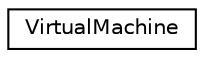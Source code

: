digraph "Graphical Class Hierarchy"
{
  edge [fontname="Helvetica",fontsize="10",labelfontname="Helvetica",labelfontsize="10"];
  node [fontname="Helvetica",fontsize="10",shape=record];
  rankdir="LR";
  Node1 [label="VirtualMachine",height=0.2,width=0.4,color="black", fillcolor="white", style="filled",URL="$classVata2_1_1VM_1_1VirtualMachine.html",tooltip="The virtual machine executing VATA code. "];
}
